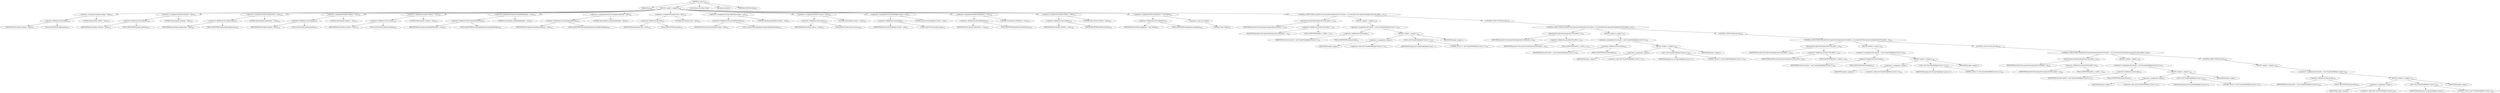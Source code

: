 digraph "&lt;init&gt;" {  
"212" [label = <(METHOD,&lt;init&gt;)<SUB>149</SUB>> ]
"213" [label = <(PARAM,this)<SUB>149</SUB>> ]
"214" [label = <(BLOCK,&lt;empty&gt;,&lt;empty&gt;)<SUB>149</SUB>> ]
"215" [label = <(&lt;operator&gt;.assignment,boolean debug = false)<SUB>122</SUB>> ]
"216" [label = <(&lt;operator&gt;.fieldAccess,this.debug)<SUB>122</SUB>> ]
"217" [label = <(IDENTIFIER,this,boolean debug = false)<SUB>122</SUB>> ]
"218" [label = <(FIELD_IDENTIFIER,debug,debug)<SUB>122</SUB>> ]
"219" [label = <(LITERAL,false,boolean debug = false)<SUB>122</SUB>> ]
"220" [label = <(&lt;operator&gt;.assignment,boolean optimize = false)<SUB>123</SUB>> ]
"221" [label = <(&lt;operator&gt;.fieldAccess,this.optimize)<SUB>123</SUB>> ]
"222" [label = <(IDENTIFIER,this,boolean optimize = false)<SUB>123</SUB>> ]
"223" [label = <(FIELD_IDENTIFIER,optimize,optimize)<SUB>123</SUB>> ]
"224" [label = <(LITERAL,false,boolean optimize = false)<SUB>123</SUB>> ]
"225" [label = <(&lt;operator&gt;.assignment,boolean deprecation = false)<SUB>124</SUB>> ]
"226" [label = <(&lt;operator&gt;.fieldAccess,this.deprecation)<SUB>124</SUB>> ]
"227" [label = <(IDENTIFIER,this,boolean deprecation = false)<SUB>124</SUB>> ]
"228" [label = <(FIELD_IDENTIFIER,deprecation,deprecation)<SUB>124</SUB>> ]
"229" [label = <(LITERAL,false,boolean deprecation = false)<SUB>124</SUB>> ]
"230" [label = <(&lt;operator&gt;.assignment,boolean depend = false)<SUB>125</SUB>> ]
"231" [label = <(&lt;operator&gt;.fieldAccess,this.depend)<SUB>125</SUB>> ]
"232" [label = <(IDENTIFIER,this,boolean depend = false)<SUB>125</SUB>> ]
"233" [label = <(FIELD_IDENTIFIER,depend,depend)<SUB>125</SUB>> ]
"234" [label = <(LITERAL,false,boolean depend = false)<SUB>125</SUB>> ]
"235" [label = <(&lt;operator&gt;.assignment,boolean verbose = false)<SUB>126</SUB>> ]
"236" [label = <(&lt;operator&gt;.fieldAccess,this.verbose)<SUB>126</SUB>> ]
"237" [label = <(IDENTIFIER,this,boolean verbose = false)<SUB>126</SUB>> ]
"238" [label = <(FIELD_IDENTIFIER,verbose,verbose)<SUB>126</SUB>> ]
"239" [label = <(LITERAL,false,boolean verbose = false)<SUB>126</SUB>> ]
"240" [label = <(&lt;operator&gt;.assignment,boolean includeAntRuntime = true)<SUB>130</SUB>> ]
"241" [label = <(&lt;operator&gt;.fieldAccess,this.includeAntRuntime)<SUB>130</SUB>> ]
"242" [label = <(IDENTIFIER,this,boolean includeAntRuntime = true)<SUB>130</SUB>> ]
"243" [label = <(FIELD_IDENTIFIER,includeAntRuntime,includeAntRuntime)<SUB>130</SUB>> ]
"244" [label = <(LITERAL,true,boolean includeAntRuntime = true)<SUB>130</SUB>> ]
"245" [label = <(&lt;operator&gt;.assignment,boolean includeJavaRuntime = false)<SUB>131</SUB>> ]
"246" [label = <(&lt;operator&gt;.fieldAccess,this.includeJavaRuntime)<SUB>131</SUB>> ]
"247" [label = <(IDENTIFIER,this,boolean includeJavaRuntime = false)<SUB>131</SUB>> ]
"248" [label = <(FIELD_IDENTIFIER,includeJavaRuntime,includeJavaRuntime)<SUB>131</SUB>> ]
"249" [label = <(LITERAL,false,boolean includeJavaRuntime = false)<SUB>131</SUB>> ]
"250" [label = <(&lt;operator&gt;.assignment,boolean fork = false)<SUB>132</SUB>> ]
"251" [label = <(&lt;operator&gt;.fieldAccess,this.fork)<SUB>132</SUB>> ]
"252" [label = <(IDENTIFIER,this,boolean fork = false)<SUB>132</SUB>> ]
"253" [label = <(FIELD_IDENTIFIER,fork,fork)<SUB>132</SUB>> ]
"254" [label = <(LITERAL,false,boolean fork = false)<SUB>132</SUB>> ]
"255" [label = <(&lt;operator&gt;.assignment,String forkedExecutable = null)<SUB>133</SUB>> ]
"256" [label = <(&lt;operator&gt;.fieldAccess,this.forkedExecutable)<SUB>133</SUB>> ]
"257" [label = <(IDENTIFIER,this,String forkedExecutable = null)<SUB>133</SUB>> ]
"258" [label = <(FIELD_IDENTIFIER,forkedExecutable,forkedExecutable)<SUB>133</SUB>> ]
"259" [label = <(LITERAL,null,String forkedExecutable = null)<SUB>133</SUB>> ]
"260" [label = <(&lt;operator&gt;.assignment,boolean nowarn = false)<SUB>134</SUB>> ]
"261" [label = <(&lt;operator&gt;.fieldAccess,this.nowarn)<SUB>134</SUB>> ]
"262" [label = <(IDENTIFIER,this,boolean nowarn = false)<SUB>134</SUB>> ]
"263" [label = <(FIELD_IDENTIFIER,nowarn,nowarn)<SUB>134</SUB>> ]
"264" [label = <(LITERAL,false,boolean nowarn = false)<SUB>134</SUB>> ]
"265" [label = <(&lt;operator&gt;.assignment,FacadeTaskHelper facade = null)<SUB>137</SUB>> ]
"266" [label = <(&lt;operator&gt;.fieldAccess,this.facade)<SUB>137</SUB>> ]
"267" [label = <(IDENTIFIER,this,FacadeTaskHelper facade = null)<SUB>137</SUB>> ]
"268" [label = <(FIELD_IDENTIFIER,facade,facade)<SUB>137</SUB>> ]
"269" [label = <(LITERAL,null,FacadeTaskHelper facade = null)<SUB>137</SUB>> ]
"270" [label = <(&lt;operator&gt;.assignment,boolean failOnError = true)<SUB>139</SUB>> ]
"271" [label = <(&lt;operator&gt;.fieldAccess,this.failOnError)<SUB>139</SUB>> ]
"272" [label = <(IDENTIFIER,this,boolean failOnError = true)<SUB>139</SUB>> ]
"273" [label = <(FIELD_IDENTIFIER,failOnError,failOnError)<SUB>139</SUB>> ]
"274" [label = <(LITERAL,true,boolean failOnError = true)<SUB>139</SUB>> ]
"275" [label = <(&lt;operator&gt;.assignment,boolean listFiles = false)<SUB>140</SUB>> ]
"276" [label = <(&lt;operator&gt;.fieldAccess,this.listFiles)<SUB>140</SUB>> ]
"277" [label = <(IDENTIFIER,this,boolean listFiles = false)<SUB>140</SUB>> ]
"278" [label = <(FIELD_IDENTIFIER,listFiles,listFiles)<SUB>140</SUB>> ]
"279" [label = <(LITERAL,false,boolean listFiles = false)<SUB>140</SUB>> ]
"280" [label = <(&lt;operator&gt;.assignment,File[] compileList = new File[0])<SUB>141</SUB>> ]
"281" [label = <(&lt;operator&gt;.fieldAccess,this.compileList)<SUB>141</SUB>> ]
"282" [label = <(IDENTIFIER,this,File[] compileList = new File[0])<SUB>141</SUB>> ]
"283" [label = <(FIELD_IDENTIFIER,compileList,compileList)<SUB>141</SUB>> ]
"284" [label = <(&lt;operator&gt;.alloc,new File[0])> ]
"285" [label = <(LITERAL,0,new File[0])<SUB>141</SUB>> ]
"286" [label = <(CONTROL_STRUCTURE,if (JavaEnvUtils.isJavaVersion(JavaEnvUtils.JAVA_1_1)),if (JavaEnvUtils.isJavaVersion(JavaEnvUtils.JAVA_1_1)))<SUB>150</SUB>> ]
"287" [label = <(isJavaVersion,isJavaVersion(JavaEnvUtils.JAVA_1_1))<SUB>150</SUB>> ]
"288" [label = <(IDENTIFIER,JavaEnvUtils,isJavaVersion(JavaEnvUtils.JAVA_1_1))<SUB>150</SUB>> ]
"289" [label = <(&lt;operator&gt;.fieldAccess,JavaEnvUtils.JAVA_1_1)<SUB>150</SUB>> ]
"290" [label = <(IDENTIFIER,JavaEnvUtils,isJavaVersion(JavaEnvUtils.JAVA_1_1))<SUB>150</SUB>> ]
"291" [label = <(FIELD_IDENTIFIER,JAVA_1_1,JAVA_1_1)<SUB>150</SUB>> ]
"292" [label = <(BLOCK,&lt;empty&gt;,&lt;empty&gt;)<SUB>150</SUB>> ]
"293" [label = <(&lt;operator&gt;.assignment,this.facade = new FacadeTaskHelper(&quot;javac1.1&quot;))<SUB>151</SUB>> ]
"294" [label = <(&lt;operator&gt;.fieldAccess,this.facade)<SUB>151</SUB>> ]
"295" [label = <(IDENTIFIER,this,this.facade = new FacadeTaskHelper(&quot;javac1.1&quot;))<SUB>151</SUB>> ]
"296" [label = <(FIELD_IDENTIFIER,facade,facade)<SUB>151</SUB>> ]
"297" [label = <(BLOCK,&lt;empty&gt;,&lt;empty&gt;)<SUB>151</SUB>> ]
"298" [label = <(&lt;operator&gt;.assignment,&lt;empty&gt;)> ]
"299" [label = <(IDENTIFIER,$obj0,&lt;empty&gt;)> ]
"300" [label = <(&lt;operator&gt;.alloc,new FacadeTaskHelper(&quot;javac1.1&quot;))<SUB>151</SUB>> ]
"301" [label = <(&lt;init&gt;,new FacadeTaskHelper(&quot;javac1.1&quot;))<SUB>151</SUB>> ]
"302" [label = <(IDENTIFIER,$obj0,new FacadeTaskHelper(&quot;javac1.1&quot;))> ]
"303" [label = <(LITERAL,&quot;javac1.1&quot;,new FacadeTaskHelper(&quot;javac1.1&quot;))<SUB>151</SUB>> ]
"304" [label = <(IDENTIFIER,$obj0,&lt;empty&gt;)> ]
"305" [label = <(CONTROL_STRUCTURE,else,else)<SUB>152</SUB>> ]
"306" [label = <(CONTROL_STRUCTURE,if (JavaEnvUtils.isJavaVersion(JavaEnvUtils.JAVA_1_2)),if (JavaEnvUtils.isJavaVersion(JavaEnvUtils.JAVA_1_2)))<SUB>152</SUB>> ]
"307" [label = <(isJavaVersion,isJavaVersion(JavaEnvUtils.JAVA_1_2))<SUB>152</SUB>> ]
"308" [label = <(IDENTIFIER,JavaEnvUtils,isJavaVersion(JavaEnvUtils.JAVA_1_2))<SUB>152</SUB>> ]
"309" [label = <(&lt;operator&gt;.fieldAccess,JavaEnvUtils.JAVA_1_2)<SUB>152</SUB>> ]
"310" [label = <(IDENTIFIER,JavaEnvUtils,isJavaVersion(JavaEnvUtils.JAVA_1_2))<SUB>152</SUB>> ]
"311" [label = <(FIELD_IDENTIFIER,JAVA_1_2,JAVA_1_2)<SUB>152</SUB>> ]
"312" [label = <(BLOCK,&lt;empty&gt;,&lt;empty&gt;)<SUB>152</SUB>> ]
"313" [label = <(&lt;operator&gt;.assignment,this.facade = new FacadeTaskHelper(&quot;javac1.2&quot;))<SUB>153</SUB>> ]
"314" [label = <(&lt;operator&gt;.fieldAccess,this.facade)<SUB>153</SUB>> ]
"315" [label = <(IDENTIFIER,this,this.facade = new FacadeTaskHelper(&quot;javac1.2&quot;))<SUB>153</SUB>> ]
"316" [label = <(FIELD_IDENTIFIER,facade,facade)<SUB>153</SUB>> ]
"317" [label = <(BLOCK,&lt;empty&gt;,&lt;empty&gt;)<SUB>153</SUB>> ]
"318" [label = <(&lt;operator&gt;.assignment,&lt;empty&gt;)> ]
"319" [label = <(IDENTIFIER,$obj1,&lt;empty&gt;)> ]
"320" [label = <(&lt;operator&gt;.alloc,new FacadeTaskHelper(&quot;javac1.2&quot;))<SUB>153</SUB>> ]
"321" [label = <(&lt;init&gt;,new FacadeTaskHelper(&quot;javac1.2&quot;))<SUB>153</SUB>> ]
"322" [label = <(IDENTIFIER,$obj1,new FacadeTaskHelper(&quot;javac1.2&quot;))> ]
"323" [label = <(LITERAL,&quot;javac1.2&quot;,new FacadeTaskHelper(&quot;javac1.2&quot;))<SUB>153</SUB>> ]
"324" [label = <(IDENTIFIER,$obj1,&lt;empty&gt;)> ]
"325" [label = <(CONTROL_STRUCTURE,else,else)<SUB>154</SUB>> ]
"326" [label = <(CONTROL_STRUCTURE,if (JavaEnvUtils.isJavaVersion(JavaEnvUtils.JAVA_1_3)),if (JavaEnvUtils.isJavaVersion(JavaEnvUtils.JAVA_1_3)))<SUB>154</SUB>> ]
"327" [label = <(isJavaVersion,isJavaVersion(JavaEnvUtils.JAVA_1_3))<SUB>154</SUB>> ]
"328" [label = <(IDENTIFIER,JavaEnvUtils,isJavaVersion(JavaEnvUtils.JAVA_1_3))<SUB>154</SUB>> ]
"329" [label = <(&lt;operator&gt;.fieldAccess,JavaEnvUtils.JAVA_1_3)<SUB>154</SUB>> ]
"330" [label = <(IDENTIFIER,JavaEnvUtils,isJavaVersion(JavaEnvUtils.JAVA_1_3))<SUB>154</SUB>> ]
"331" [label = <(FIELD_IDENTIFIER,JAVA_1_3,JAVA_1_3)<SUB>154</SUB>> ]
"332" [label = <(BLOCK,&lt;empty&gt;,&lt;empty&gt;)<SUB>154</SUB>> ]
"333" [label = <(&lt;operator&gt;.assignment,this.facade = new FacadeTaskHelper(&quot;javac1.3&quot;))<SUB>155</SUB>> ]
"334" [label = <(&lt;operator&gt;.fieldAccess,this.facade)<SUB>155</SUB>> ]
"335" [label = <(IDENTIFIER,this,this.facade = new FacadeTaskHelper(&quot;javac1.3&quot;))<SUB>155</SUB>> ]
"336" [label = <(FIELD_IDENTIFIER,facade,facade)<SUB>155</SUB>> ]
"337" [label = <(BLOCK,&lt;empty&gt;,&lt;empty&gt;)<SUB>155</SUB>> ]
"338" [label = <(&lt;operator&gt;.assignment,&lt;empty&gt;)> ]
"339" [label = <(IDENTIFIER,$obj2,&lt;empty&gt;)> ]
"340" [label = <(&lt;operator&gt;.alloc,new FacadeTaskHelper(&quot;javac1.3&quot;))<SUB>155</SUB>> ]
"341" [label = <(&lt;init&gt;,new FacadeTaskHelper(&quot;javac1.3&quot;))<SUB>155</SUB>> ]
"342" [label = <(IDENTIFIER,$obj2,new FacadeTaskHelper(&quot;javac1.3&quot;))> ]
"343" [label = <(LITERAL,&quot;javac1.3&quot;,new FacadeTaskHelper(&quot;javac1.3&quot;))<SUB>155</SUB>> ]
"344" [label = <(IDENTIFIER,$obj2,&lt;empty&gt;)> ]
"345" [label = <(CONTROL_STRUCTURE,else,else)<SUB>156</SUB>> ]
"346" [label = <(CONTROL_STRUCTURE,if (JavaEnvUtils.isJavaVersion(JavaEnvUtils.JAVA_1_4)),if (JavaEnvUtils.isJavaVersion(JavaEnvUtils.JAVA_1_4)))<SUB>156</SUB>> ]
"347" [label = <(isJavaVersion,isJavaVersion(JavaEnvUtils.JAVA_1_4))<SUB>156</SUB>> ]
"348" [label = <(IDENTIFIER,JavaEnvUtils,isJavaVersion(JavaEnvUtils.JAVA_1_4))<SUB>156</SUB>> ]
"349" [label = <(&lt;operator&gt;.fieldAccess,JavaEnvUtils.JAVA_1_4)<SUB>156</SUB>> ]
"350" [label = <(IDENTIFIER,JavaEnvUtils,isJavaVersion(JavaEnvUtils.JAVA_1_4))<SUB>156</SUB>> ]
"351" [label = <(FIELD_IDENTIFIER,JAVA_1_4,JAVA_1_4)<SUB>156</SUB>> ]
"352" [label = <(BLOCK,&lt;empty&gt;,&lt;empty&gt;)<SUB>156</SUB>> ]
"353" [label = <(&lt;operator&gt;.assignment,this.facade = new FacadeTaskHelper(&quot;javac1.4&quot;))<SUB>157</SUB>> ]
"354" [label = <(&lt;operator&gt;.fieldAccess,this.facade)<SUB>157</SUB>> ]
"355" [label = <(IDENTIFIER,this,this.facade = new FacadeTaskHelper(&quot;javac1.4&quot;))<SUB>157</SUB>> ]
"356" [label = <(FIELD_IDENTIFIER,facade,facade)<SUB>157</SUB>> ]
"357" [label = <(BLOCK,&lt;empty&gt;,&lt;empty&gt;)<SUB>157</SUB>> ]
"358" [label = <(&lt;operator&gt;.assignment,&lt;empty&gt;)> ]
"359" [label = <(IDENTIFIER,$obj3,&lt;empty&gt;)> ]
"360" [label = <(&lt;operator&gt;.alloc,new FacadeTaskHelper(&quot;javac1.4&quot;))<SUB>157</SUB>> ]
"361" [label = <(&lt;init&gt;,new FacadeTaskHelper(&quot;javac1.4&quot;))<SUB>157</SUB>> ]
"362" [label = <(IDENTIFIER,$obj3,new FacadeTaskHelper(&quot;javac1.4&quot;))> ]
"363" [label = <(LITERAL,&quot;javac1.4&quot;,new FacadeTaskHelper(&quot;javac1.4&quot;))<SUB>157</SUB>> ]
"364" [label = <(IDENTIFIER,$obj3,&lt;empty&gt;)> ]
"365" [label = <(CONTROL_STRUCTURE,else,else)<SUB>158</SUB>> ]
"366" [label = <(BLOCK,&lt;empty&gt;,&lt;empty&gt;)<SUB>158</SUB>> ]
"367" [label = <(&lt;operator&gt;.assignment,this.facade = new FacadeTaskHelper(&quot;classic&quot;))<SUB>159</SUB>> ]
"368" [label = <(&lt;operator&gt;.fieldAccess,this.facade)<SUB>159</SUB>> ]
"369" [label = <(IDENTIFIER,this,this.facade = new FacadeTaskHelper(&quot;classic&quot;))<SUB>159</SUB>> ]
"370" [label = <(FIELD_IDENTIFIER,facade,facade)<SUB>159</SUB>> ]
"371" [label = <(BLOCK,&lt;empty&gt;,&lt;empty&gt;)<SUB>159</SUB>> ]
"372" [label = <(&lt;operator&gt;.assignment,&lt;empty&gt;)> ]
"373" [label = <(IDENTIFIER,$obj4,&lt;empty&gt;)> ]
"374" [label = <(&lt;operator&gt;.alloc,new FacadeTaskHelper(&quot;classic&quot;))<SUB>159</SUB>> ]
"375" [label = <(&lt;init&gt;,new FacadeTaskHelper(&quot;classic&quot;))<SUB>159</SUB>> ]
"376" [label = <(IDENTIFIER,$obj4,new FacadeTaskHelper(&quot;classic&quot;))> ]
"377" [label = <(LITERAL,&quot;classic&quot;,new FacadeTaskHelper(&quot;classic&quot;))<SUB>159</SUB>> ]
"378" [label = <(IDENTIFIER,$obj4,&lt;empty&gt;)> ]
"379" [label = <(MODIFIER,CONSTRUCTOR)> ]
"380" [label = <(MODIFIER,PUBLIC)> ]
"381" [label = <(METHOD_RETURN,void)<SUB>161</SUB>> ]
  "212" -> "213" 
  "212" -> "214" 
  "212" -> "379" 
  "212" -> "380" 
  "212" -> "381" 
  "214" -> "215" 
  "214" -> "220" 
  "214" -> "225" 
  "214" -> "230" 
  "214" -> "235" 
  "214" -> "240" 
  "214" -> "245" 
  "214" -> "250" 
  "214" -> "255" 
  "214" -> "260" 
  "214" -> "265" 
  "214" -> "270" 
  "214" -> "275" 
  "214" -> "280" 
  "214" -> "286" 
  "215" -> "216" 
  "215" -> "219" 
  "216" -> "217" 
  "216" -> "218" 
  "220" -> "221" 
  "220" -> "224" 
  "221" -> "222" 
  "221" -> "223" 
  "225" -> "226" 
  "225" -> "229" 
  "226" -> "227" 
  "226" -> "228" 
  "230" -> "231" 
  "230" -> "234" 
  "231" -> "232" 
  "231" -> "233" 
  "235" -> "236" 
  "235" -> "239" 
  "236" -> "237" 
  "236" -> "238" 
  "240" -> "241" 
  "240" -> "244" 
  "241" -> "242" 
  "241" -> "243" 
  "245" -> "246" 
  "245" -> "249" 
  "246" -> "247" 
  "246" -> "248" 
  "250" -> "251" 
  "250" -> "254" 
  "251" -> "252" 
  "251" -> "253" 
  "255" -> "256" 
  "255" -> "259" 
  "256" -> "257" 
  "256" -> "258" 
  "260" -> "261" 
  "260" -> "264" 
  "261" -> "262" 
  "261" -> "263" 
  "265" -> "266" 
  "265" -> "269" 
  "266" -> "267" 
  "266" -> "268" 
  "270" -> "271" 
  "270" -> "274" 
  "271" -> "272" 
  "271" -> "273" 
  "275" -> "276" 
  "275" -> "279" 
  "276" -> "277" 
  "276" -> "278" 
  "280" -> "281" 
  "280" -> "284" 
  "281" -> "282" 
  "281" -> "283" 
  "284" -> "285" 
  "286" -> "287" 
  "286" -> "292" 
  "286" -> "305" 
  "287" -> "288" 
  "287" -> "289" 
  "289" -> "290" 
  "289" -> "291" 
  "292" -> "293" 
  "293" -> "294" 
  "293" -> "297" 
  "294" -> "295" 
  "294" -> "296" 
  "297" -> "298" 
  "297" -> "301" 
  "297" -> "304" 
  "298" -> "299" 
  "298" -> "300" 
  "301" -> "302" 
  "301" -> "303" 
  "305" -> "306" 
  "306" -> "307" 
  "306" -> "312" 
  "306" -> "325" 
  "307" -> "308" 
  "307" -> "309" 
  "309" -> "310" 
  "309" -> "311" 
  "312" -> "313" 
  "313" -> "314" 
  "313" -> "317" 
  "314" -> "315" 
  "314" -> "316" 
  "317" -> "318" 
  "317" -> "321" 
  "317" -> "324" 
  "318" -> "319" 
  "318" -> "320" 
  "321" -> "322" 
  "321" -> "323" 
  "325" -> "326" 
  "326" -> "327" 
  "326" -> "332" 
  "326" -> "345" 
  "327" -> "328" 
  "327" -> "329" 
  "329" -> "330" 
  "329" -> "331" 
  "332" -> "333" 
  "333" -> "334" 
  "333" -> "337" 
  "334" -> "335" 
  "334" -> "336" 
  "337" -> "338" 
  "337" -> "341" 
  "337" -> "344" 
  "338" -> "339" 
  "338" -> "340" 
  "341" -> "342" 
  "341" -> "343" 
  "345" -> "346" 
  "346" -> "347" 
  "346" -> "352" 
  "346" -> "365" 
  "347" -> "348" 
  "347" -> "349" 
  "349" -> "350" 
  "349" -> "351" 
  "352" -> "353" 
  "353" -> "354" 
  "353" -> "357" 
  "354" -> "355" 
  "354" -> "356" 
  "357" -> "358" 
  "357" -> "361" 
  "357" -> "364" 
  "358" -> "359" 
  "358" -> "360" 
  "361" -> "362" 
  "361" -> "363" 
  "365" -> "366" 
  "366" -> "367" 
  "367" -> "368" 
  "367" -> "371" 
  "368" -> "369" 
  "368" -> "370" 
  "371" -> "372" 
  "371" -> "375" 
  "371" -> "378" 
  "372" -> "373" 
  "372" -> "374" 
  "375" -> "376" 
  "375" -> "377" 
}
